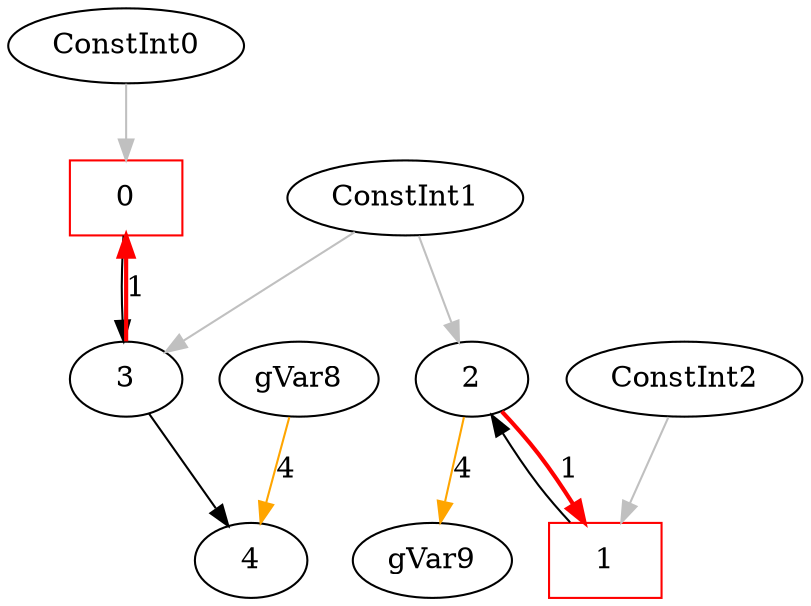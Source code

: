 digraph loop_14 { 
{
0 [shape=box, color=red, label="0"];

1 [shape=box, color=red, label="1"];

2 [color=black, label="2"];

3 [color=black, label="3"];

4 [color=black, label="4"];

5 [color=black, label="ConstInt0"];

6 [color=black, label="ConstInt2"];

7 [color=black, label="ConstInt1"];

8 [color=black, label="gVar8"];

111 [color=black, label="gVar9"];
3 -> 0 [style=bold, color=red, label=1] 
5 -> 0 [color=gray]
2 -> 1 [style=bold, color=red, label=1] 
6 -> 1 [color=gray]
1 -> 2
7 -> 2 [color=gray]
0 -> 3
7 -> 3 [color=gray]
3 -> 4
8 -> 4 [color=orange, label=4] 
2 -> 111 [color=orange, label=4] 

}

}